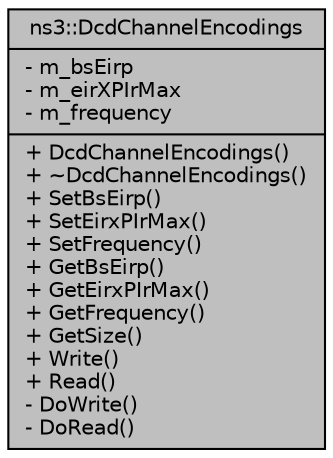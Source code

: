digraph "ns3::DcdChannelEncodings"
{
  edge [fontname="Helvetica",fontsize="10",labelfontname="Helvetica",labelfontsize="10"];
  node [fontname="Helvetica",fontsize="10",shape=record];
  Node1 [label="{ns3::DcdChannelEncodings\n|- m_bsEirp\l- m_eirXPIrMax\l- m_frequency\l|+ DcdChannelEncodings()\l+ ~DcdChannelEncodings()\l+ SetBsEirp()\l+ SetEirxPIrMax()\l+ SetFrequency()\l+ GetBsEirp()\l+ GetEirxPIrMax()\l+ GetFrequency()\l+ GetSize()\l+ Write()\l+ Read()\l- DoWrite()\l- DoRead()\l}",height=0.2,width=0.4,color="black", fillcolor="grey75", style="filled", fontcolor="black"];
}
